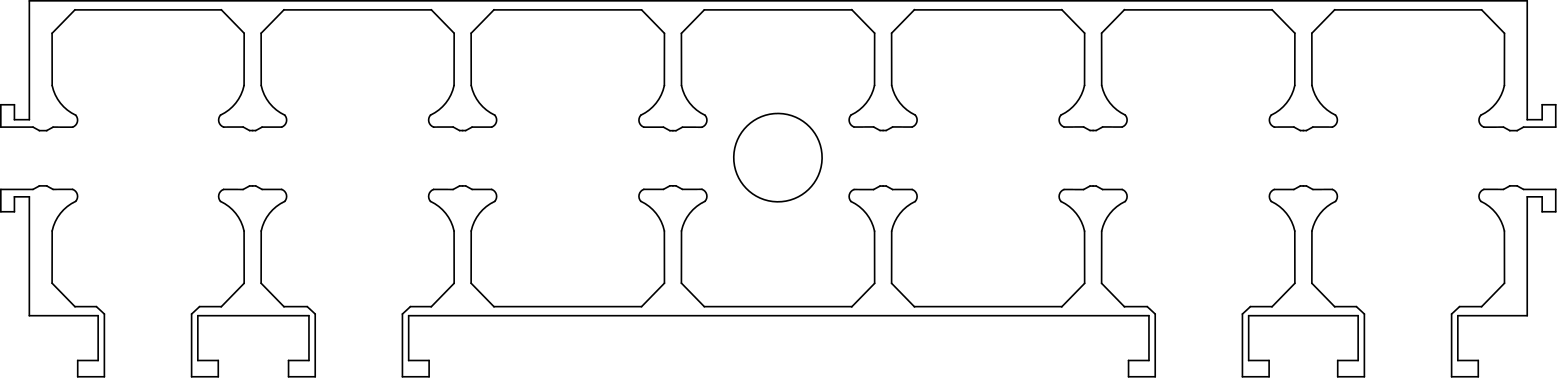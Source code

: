<?xml version="1.0"?>
<!DOCTYPE ipe SYSTEM "ipe.dtd">
<ipe version="70005" creator="Ipe 7.1.5">
<info created="D:20150716211205" modified="D:20150716221338"/>
<ipestyle name="basic">
<symbol name="arrow/arc(spx)">
<path stroke="sym-stroke" fill="sym-stroke" pen="sym-pen">
0 0 m
-1 0.333 l
-1 -0.333 l
h
</path>
</symbol>
<symbol name="arrow/farc(spx)">
<path stroke="sym-stroke" fill="white" pen="sym-pen">
0 0 m
-1 0.333 l
-1 -0.333 l
h
</path>
</symbol>
<symbol name="mark/circle(sx)" transformations="translations">
<path fill="sym-stroke">
0.6 0 0 0.6 0 0 e
0.4 0 0 0.4 0 0 e
</path>
</symbol>
<symbol name="mark/disk(sx)" transformations="translations">
<path fill="sym-stroke">
0.6 0 0 0.6 0 0 e
</path>
</symbol>
<symbol name="mark/fdisk(sfx)" transformations="translations">
<group>
<path fill="sym-fill">
0.5 0 0 0.5 0 0 e
</path>
<path fill="sym-stroke" fillrule="eofill">
0.6 0 0 0.6 0 0 e
0.4 0 0 0.4 0 0 e
</path>
</group>
</symbol>
<symbol name="mark/box(sx)" transformations="translations">
<path fill="sym-stroke" fillrule="eofill">
-0.6 -0.6 m
0.6 -0.6 l
0.6 0.6 l
-0.6 0.6 l
h
-0.4 -0.4 m
0.4 -0.4 l
0.4 0.4 l
-0.4 0.4 l
h
</path>
</symbol>
<symbol name="mark/square(sx)" transformations="translations">
<path fill="sym-stroke">
-0.6 -0.6 m
0.6 -0.6 l
0.6 0.6 l
-0.6 0.6 l
h
</path>
</symbol>
<symbol name="mark/fsquare(sfx)" transformations="translations">
<group>
<path fill="sym-fill">
-0.5 -0.5 m
0.5 -0.5 l
0.5 0.5 l
-0.5 0.5 l
h
</path>
<path fill="sym-stroke" fillrule="eofill">
-0.6 -0.6 m
0.6 -0.6 l
0.6 0.6 l
-0.6 0.6 l
h
-0.4 -0.4 m
0.4 -0.4 l
0.4 0.4 l
-0.4 0.4 l
h
</path>
</group>
</symbol>
<symbol name="mark/cross(sx)" transformations="translations">
<group>
<path fill="sym-stroke">
-0.43 -0.57 m
0.57 0.43 l
0.43 0.57 l
-0.57 -0.43 l
h
</path>
<path fill="sym-stroke">
-0.43 0.57 m
0.57 -0.43 l
0.43 -0.57 l
-0.57 0.43 l
h
</path>
</group>
</symbol>
<symbol name="arrow/fnormal(spx)">
<path stroke="sym-stroke" fill="white" pen="sym-pen">
0 0 m
-1 0.333 l
-1 -0.333 l
h
</path>
</symbol>
<symbol name="arrow/pointed(spx)">
<path stroke="sym-stroke" fill="sym-stroke" pen="sym-pen">
0 0 m
-1 0.333 l
-0.8 0 l
-1 -0.333 l
h
</path>
</symbol>
<symbol name="arrow/fpointed(spx)">
<path stroke="sym-stroke" fill="white" pen="sym-pen">
0 0 m
-1 0.333 l
-0.8 0 l
-1 -0.333 l
h
</path>
</symbol>
<symbol name="arrow/linear(spx)">
<path stroke="sym-stroke" pen="sym-pen">
-1 0.333 m
0 0 l
-1 -0.333 l
</path>
</symbol>
<symbol name="arrow/fdouble(spx)">
<path stroke="sym-stroke" fill="white" pen="sym-pen">
0 0 m
-1 0.333 l
-1 -0.333 l
h
-1 0 m
-2 0.333 l
-2 -0.333 l
h
</path>
</symbol>
<symbol name="arrow/double(spx)">
<path stroke="sym-stroke" fill="sym-stroke" pen="sym-pen">
0 0 m
-1 0.333 l
-1 -0.333 l
h
-1 0 m
-2 0.333 l
-2 -0.333 l
h
</path>
</symbol>
<pen name="heavier" value="0.8"/>
<pen name="fat" value="1.2"/>
<pen name="ultrafat" value="2"/>
<symbolsize name="large" value="5"/>
<symbolsize name="small" value="2"/>
<symbolsize name="tiny" value="1.1"/>
<arrowsize name="large" value="10"/>
<arrowsize name="small" value="5"/>
<arrowsize name="tiny" value="3"/>
<color name="red" value="1 0 0"/>
<color name="green" value="0 1 0"/>
<color name="blue" value="0 0 1"/>
<color name="yellow" value="1 1 0"/>
<color name="orange" value="1 0.647 0"/>
<color name="gold" value="1 0.843 0"/>
<color name="purple" value="0.627 0.125 0.941"/>
<color name="gray" value="0.745"/>
<color name="brown" value="0.647 0.165 0.165"/>
<color name="navy" value="0 0 0.502"/>
<color name="pink" value="1 0.753 0.796"/>
<color name="seagreen" value="0.18 0.545 0.341"/>
<color name="turquoise" value="0.251 0.878 0.816"/>
<color name="violet" value="0.933 0.51 0.933"/>
<color name="darkblue" value="0 0 0.545"/>
<color name="darkcyan" value="0 0.545 0.545"/>
<color name="darkgray" value="0.663"/>
<color name="darkgreen" value="0 0.392 0"/>
<color name="darkmagenta" value="0.545 0 0.545"/>
<color name="darkorange" value="1 0.549 0"/>
<color name="darkred" value="0.545 0 0"/>
<color name="lightblue" value="0.678 0.847 0.902"/>
<color name="lightcyan" value="0.878 1 1"/>
<color name="lightgray" value="0.827"/>
<color name="lightgreen" value="0.565 0.933 0.565"/>
<color name="lightyellow" value="1 1 0.878"/>
<dashstyle name="dashed" value="[4] 0"/>
<dashstyle name="dotted" value="[1 3] 0"/>
<dashstyle name="dash dotted" value="[4 2 1 2] 0"/>
<dashstyle name="dash dot dotted" value="[4 2 1 2 1 2] 0"/>
<textsize name="large" value="\large"/>
<textsize name="Large" value="\Large"/>
<textsize name="LARGE" value="\LARGE"/>
<textsize name="huge" value="\huge"/>
<textsize name="Huge" value="\Huge"/>
<textsize name="small" value="\small"/>
<textsize name="footnote" value="\footnotesize"/>
<textsize name="tiny" value="\tiny"/>
<textstyle name="center" begin="\begin{center}" end="\end{center}"/>
<textstyle name="itemize" begin="\begin{itemize}" end="\end{itemize}"/>
<textstyle name="item" begin="\begin{itemize}\item{}" end="\end{itemize}"/>
<gridsize name="4 pts" value="4"/>
<gridsize name="8 pts (~3 mm)" value="8"/>
<gridsize name="16 pts (~6 mm)" value="16"/>
<gridsize name="32 pts (~12 mm)" value="32"/>
<gridsize name="10 pts (~3.5 mm)" value="10"/>
<gridsize name="20 pts (~7 mm)" value="20"/>
<gridsize name="14 pts (~5 mm)" value="14"/>
<gridsize name="28 pts (~10 mm)" value="28"/>
<gridsize name="56 pts (~20 mm)" value="56"/>
<anglesize name="90 deg" value="90"/>
<anglesize name="60 deg" value="60"/>
<anglesize name="45 deg" value="45"/>
<anglesize name="30 deg" value="30"/>
<anglesize name="22.5 deg" value="22.5"/>
<tiling name="falling" angle="-60" step="4" width="1"/>
<tiling name="rising" angle="30" step="4" width="1"/>
</ipestyle>
<page>
<layer name="alpha"/>
<view layers="alpha" active="alpha"/>
<path layer="alpha" stroke="black" pen="0.6" cap="1">
49.0254 599.06 m
56.7126 599.06 l
93.861 599.06 m
101.711 599.06 l
124.218 599.06 m
132.623 599.06 l
169.761 599.06 m
177.311 599.06 l
199.818 599.06 m
252.982 599.06 l
275.558 599.06 m
328.711 599.06 l
351.16 599.06 m
404.309 599.06 l
426.763 599.06 m
435.027 599.06 l
472.161 599.06 m
479.984 599.06 l
502.473 599.06 m
510.315 599.06 l
547.461 599.06 m
555.408 599.06 l
</path>
<path stroke="black" pen="0.6" cap="1">
261.211 607.501 m
252.947 599.024 l
</path>
<path stroke="black" pen="0.6" cap="1">
261.211 607.501 m
261.183 626.304 l
</path>
<path stroke="black" pen="0.6" cap="1">
261.183 626.304 m
15.2113 0 0 15.2113 246.295 623.184 252.703 636.98 a
</path>
<path stroke="black" pen="0.6" cap="1">
252.703 636.98 m
2.67979 0 0 -2.67979 254.704 638.763 253.796 641.285 a
</path>
<path stroke="black" pen="0.6" cap="1">
253.796 641.285 m
260.845 641.275 l
</path>
<path stroke="black" pen="0.6" cap="1">
260.845 641.275 m
263.176 642.543 l
</path>
<path stroke="black" pen="0.6" cap="1">
263.176 642.543 m
264.322 642.543 l
</path>
<path matrix="-1 0 0 1 528.533 0.00665393" stroke="black" pen="0.6" cap="1">
261.211 607.501 m
252.947 599.024 l
</path>
<path matrix="-1 0 0 1 528.533 0.00665393" stroke="black" pen="0.6" cap="1">
261.211 607.501 m
261.183 626.304 l
</path>
<path matrix="-1 0 0 1 528.533 0.00665393" stroke="black" pen="0.6" cap="1">
261.183 626.304 m
15.2113 0 0 15.2113 246.295 623.184 252.703 636.98 a
</path>
<path matrix="-1 0 0 1 528.533 0.00665393" stroke="black" pen="0.6" cap="1">
252.703 636.98 m
2.67979 0 0 -2.67979 254.704 638.763 253.796 641.285 a
</path>
<path matrix="-1 0 0 1 528.533 0.00665393" stroke="black" pen="0.6" cap="1">
253.796 641.285 m
260.845 641.275 l
</path>
<path matrix="-1 0 0 1 528.533 0.00665393" stroke="black" pen="0.6" cap="1">
260.845 641.275 m
263.176 642.543 l
</path>
<path matrix="-1 0 0 1 528.533 0.00665393" stroke="black" pen="0.6" cap="1">
263.176 642.543 m
264.322 642.543 l
</path>
<path matrix="1 0 0 1 -75.7053 -0.0353415" stroke="black" pen="0.6" cap="1">
261.211 607.501 m
252.947 599.024 l
</path>
<path matrix="1 0 0 1 -75.7053 -0.0353415" stroke="black" pen="0.6" cap="1">
261.211 607.501 m
261.183 626.304 l
</path>
<path matrix="1 0 0 1 -75.7053 -0.0353415" stroke="black" pen="0.6" cap="1">
261.183 626.304 m
15.2113 0 0 15.2113 246.295 623.184 252.703 636.98 a
</path>
<path matrix="1 0 0 1 -75.7053 -0.0353415" stroke="black" pen="0.6" cap="1">
252.703 636.98 m
2.67979 0 0 -2.67979 254.704 638.763 253.796 641.285 a
</path>
<path matrix="1 0 0 1 -75.7053 -0.0353415" stroke="black" pen="0.6" cap="1">
253.796 641.285 m
260.845 641.275 l
</path>
<path matrix="1 0 0 1 -75.7053 -0.0353415" stroke="black" pen="0.6" cap="1">
260.845 641.275 m
263.176 642.543 l
</path>
<path matrix="1 0 0 1 -75.7053 -0.0353415" stroke="black" pen="0.6" cap="1">
263.176 642.543 m
264.322 642.543 l
</path>
<path matrix="-1 0 0 1 452.828 -0.0286876" stroke="black" pen="0.6" cap="1">
261.211 607.501 m
252.947 599.024 l
</path>
<path matrix="-1 0 0 1 452.828 -0.0286876" stroke="black" pen="0.6" cap="1">
261.211 607.501 m
261.183 626.304 l
</path>
<path matrix="-1 0 0 1 452.828 -0.0286876" stroke="black" pen="0.6" cap="1">
261.183 626.304 m
15.2113 0 0 15.2113 246.295 623.184 252.703 636.98 a
</path>
<path matrix="-1 0 0 1 452.828 -0.0286876" stroke="black" pen="0.6" cap="1">
252.703 636.98 m
2.67979 0 0 -2.67979 254.704 638.763 253.796 641.285 a
</path>
<path matrix="-1 0 0 1 452.828 -0.0286876" stroke="black" pen="0.6" cap="1">
253.796 641.285 m
260.845 641.275 l
</path>
<path matrix="-1 0 0 1 452.828 -0.0286876" stroke="black" pen="0.6" cap="1">
260.845 641.275 m
263.176 642.543 l
</path>
<path matrix="-1 0 0 1 452.828 -0.0286876" stroke="black" pen="0.6" cap="1">
263.176 642.543 m
264.322 642.543 l
</path>
<path matrix="1 0 0 1 -151.305 -0.0351654" stroke="black" pen="0.6" cap="1">
261.211 607.501 m
252.947 599.024 l
</path>
<path matrix="1 0 0 1 -151.305 -0.0351654" stroke="black" pen="0.6" cap="1">
261.211 607.501 m
261.183 626.304 l
</path>
<path matrix="1 0 0 1 -151.305 -0.0351654" stroke="black" pen="0.6" cap="1">
261.183 626.304 m
15.2113 0 0 15.2113 246.295 623.184 252.703 636.98 a
</path>
<path matrix="1 0 0 1 -151.305 -0.0351654" stroke="black" pen="0.6" cap="1">
252.703 636.98 m
2.67979 0 0 -2.67979 254.704 638.763 253.796 641.285 a
</path>
<path matrix="1 0 0 1 -151.305 -0.0351654" stroke="black" pen="0.6" cap="1">
253.796 641.285 m
260.845 641.275 l
</path>
<path matrix="1 0 0 1 -151.305 -0.0351654" stroke="black" pen="0.6" cap="1">
260.845 641.275 m
263.176 642.543 l
</path>
<path matrix="1 0 0 1 -151.305 -0.0351654" stroke="black" pen="0.6" cap="1">
263.176 642.543 m
264.322 642.543 l
</path>
<path matrix="-1 0 0 1 377.228 -0.0285115" stroke="black" pen="0.6" cap="1">
261.211 607.501 m
252.947 599.024 l
</path>
<path matrix="-1 0 0 1 377.228 -0.0285115" stroke="black" pen="0.6" cap="1">
261.211 607.501 m
261.183 626.304 l
</path>
<path matrix="-1 0 0 1 377.228 -0.0285115" stroke="black" pen="0.6" cap="1">
261.183 626.304 m
15.2113 0 0 15.2113 246.295 623.184 252.703 636.98 a
</path>
<path matrix="-1 0 0 1 377.228 -0.0285115" stroke="black" pen="0.6" cap="1">
252.703 636.98 m
2.67979 0 0 -2.67979 254.704 638.763 253.796 641.285 a
</path>
<path matrix="-1 0 0 1 377.228 -0.0285115" stroke="black" pen="0.6" cap="1">
253.796 641.285 m
260.845 641.275 l
</path>
<path matrix="-1 0 0 1 377.228 -0.0285115" stroke="black" pen="0.6" cap="1">
260.845 641.275 m
263.176 642.543 l
</path>
<path matrix="-1 0 0 1 377.228 -0.0285115" stroke="black" pen="0.6" cap="1">
263.176 642.543 m
264.322 642.543 l
</path>
<path matrix="1 0 0 1 75.6658 -0.0648632" stroke="black" pen="0.6" cap="1">
261.211 607.501 m
252.947 599.024 l
</path>
<path matrix="1 0 0 1 75.6658 -0.0648632" stroke="black" pen="0.6" cap="1">
261.211 607.501 m
261.183 626.304 l
</path>
<path matrix="1 0 0 1 75.6658 -0.0648632" stroke="black" pen="0.6" cap="1">
261.183 626.304 m
15.2113 0 0 15.2113 246.295 623.184 252.703 636.98 a
</path>
<path matrix="1 0 0 1 75.6658 -0.0648632" stroke="black" pen="0.6" cap="1">
252.703 636.98 m
2.67979 0 0 -2.67979 254.704 638.763 253.796 641.285 a
</path>
<path matrix="1 0 0 1 75.6658 -0.0648632" stroke="black" pen="0.6" cap="1">
253.796 641.285 m
260.845 641.275 l
</path>
<path matrix="1 0 0 1 75.6658 -0.0648632" stroke="black" pen="0.6" cap="1">
260.845 641.275 m
263.176 642.543 l
</path>
<path matrix="1 0 0 1 75.6658 -0.0648632" stroke="black" pen="0.6" cap="1">
263.176 642.543 m
264.322 642.543 l
</path>
<path matrix="-1 0 0 1 604.199 -0.0582092" stroke="black" pen="0.6" cap="1">
261.211 607.501 m
252.947 599.024 l
</path>
<path matrix="-1 0 0 1 604.199 -0.0582092" stroke="black" pen="0.6" cap="1">
261.211 607.501 m
261.183 626.304 l
</path>
<path matrix="-1 0 0 1 604.199 -0.0582092" stroke="black" pen="0.6" cap="1">
261.183 626.304 m
15.2113 0 0 15.2113 246.295 623.184 252.703 636.98 a
</path>
<path matrix="-1 0 0 1 604.199 -0.0582092" stroke="black" pen="0.6" cap="1">
252.703 636.98 m
2.67979 0 0 -2.67979 254.704 638.763 253.796 641.285 a
</path>
<path matrix="-1 0 0 1 604.199 -0.0582092" stroke="black" pen="0.6" cap="1">
253.796 641.285 m
260.845 641.275 l
</path>
<path matrix="-1 0 0 1 604.199 -0.0582092" stroke="black" pen="0.6" cap="1">
260.845 641.275 m
263.176 642.543 l
</path>
<path matrix="-1 0 0 1 604.199 -0.0582092" stroke="black" pen="0.6" cap="1">
263.176 642.543 m
264.322 642.543 l
</path>
<path matrix="1 0 0 1 151.266 -0.0623741" stroke="black" pen="0.6" cap="1">
261.211 607.501 m
252.947 599.024 l
</path>
<path matrix="1 0 0 1 151.266 -0.0623741" stroke="black" pen="0.6" cap="1">
261.211 607.501 m
261.183 626.304 l
</path>
<path matrix="1 0 0 1 151.266 -0.0623741" stroke="black" pen="0.6" cap="1">
261.183 626.304 m
15.2113 0 0 15.2113 246.295 623.184 252.703 636.98 a
</path>
<path matrix="1 0 0 1 151.266 -0.0623741" stroke="black" pen="0.6" cap="1">
252.703 636.98 m
2.67979 0 0 -2.67979 254.704 638.763 253.796 641.285 a
</path>
<path matrix="1 0 0 1 151.266 -0.0623741" stroke="black" pen="0.6" cap="1">
253.796 641.285 m
260.845 641.275 l
</path>
<path matrix="1 0 0 1 151.266 -0.0623741" stroke="black" pen="0.6" cap="1">
260.845 641.275 m
263.176 642.543 l
</path>
<path matrix="1 0 0 1 151.266 -0.0623741" stroke="black" pen="0.6" cap="1">
263.176 642.543 m
264.322 642.543 l
</path>
<path matrix="-1 0 0 1 679.799 -0.0557201" stroke="black" pen="0.6" cap="1">
261.211 607.501 m
252.947 599.024 l
</path>
<path matrix="-1 0 0 1 679.799 -0.0557201" stroke="black" pen="0.6" cap="1">
261.211 607.501 m
261.183 626.304 l
</path>
<path matrix="-1 0 0 1 679.799 -0.0557201" stroke="black" pen="0.6" cap="1">
261.183 626.304 m
15.2113 0 0 15.2113 246.295 623.184 252.703 636.98 a
</path>
<path matrix="-1 0 0 1 679.799 -0.0557201" stroke="black" pen="0.6" cap="1">
252.703 636.98 m
2.67979 0 0 -2.67979 254.704 638.763 253.796 641.285 a
</path>
<path matrix="-1 0 0 1 679.799 -0.0557201" stroke="black" pen="0.6" cap="1">
253.796 641.285 m
260.845 641.275 l
</path>
<path matrix="-1 0 0 1 679.799 -0.0557201" stroke="black" pen="0.6" cap="1">
260.845 641.275 m
263.176 642.543 l
</path>
<path matrix="-1 0 0 1 679.799 -0.0557201" stroke="black" pen="0.6" cap="1">
263.176 642.543 m
264.322 642.543 l
</path>
<path matrix="1 0 0 1 226.959 -0.0441042" stroke="black" pen="0.6" cap="1">
261.211 607.501 m
252.947 599.024 l
</path>
<path matrix="1 0 0 1 226.959 -0.0441042" stroke="black" pen="0.6" cap="1">
261.211 607.501 m
261.183 626.304 l
</path>
<path matrix="1 0 0 1 226.959 -0.0441042" stroke="black" pen="0.6" cap="1">
261.183 626.304 m
15.2113 0 0 15.2113 246.295 623.184 252.703 636.98 a
</path>
<path matrix="1 0 0 1 226.959 -0.0441042" stroke="black" pen="0.6" cap="1">
252.703 636.98 m
2.67979 0 0 -2.67979 254.704 638.763 253.796 641.285 a
</path>
<path matrix="1 0 0 1 226.959 -0.0441042" stroke="black" pen="0.6" cap="1">
253.796 641.285 m
260.845 641.275 l
</path>
<path matrix="1 0 0 1 226.959 -0.0441042" stroke="black" pen="0.6" cap="1">
260.845 641.275 m
263.176 642.543 l
</path>
<path matrix="1 0 0 1 226.959 -0.0441042" stroke="black" pen="0.6" cap="1">
263.176 642.543 m
264.322 642.543 l
</path>
<path matrix="-1 0 0 1 755.492 -0.0374502" stroke="black" pen="0.6" cap="1">
261.211 607.501 m
252.947 599.024 l
</path>
<path matrix="-1 0 0 1 755.492 -0.0374502" stroke="black" pen="0.6" cap="1">
261.211 607.501 m
261.183 626.304 l
</path>
<path matrix="-1 0 0 1 755.492 -0.0374502" stroke="black" pen="0.6" cap="1">
261.183 626.304 m
15.2113 0 0 15.2113 246.295 623.184 252.703 636.98 a
</path>
<path matrix="-1 0 0 1 755.492 -0.0374502" stroke="black" pen="0.6" cap="1">
252.703 636.98 m
2.67979 0 0 -2.67979 254.704 638.763 253.796 641.285 a
</path>
<path matrix="-1 0 0 1 755.492 -0.0374502" stroke="black" pen="0.6" cap="1">
253.796 641.285 m
260.845 641.275 l
</path>
<path matrix="-1 0 0 1 755.492 -0.0374502" stroke="black" pen="0.6" cap="1">
260.845 641.275 m
263.176 642.543 l
</path>
<path matrix="-1 0 0 1 755.492 -0.0374502" stroke="black" pen="0.6" cap="1">
263.176 642.543 m
264.322 642.543 l
</path>
<path stroke="black" pen="0.6" cap="1">
40.7614 607.489 m
49.0254 599.012 l
</path>
<path matrix="-1 0 0 1 301.972 -0.0116928" stroke="black" pen="0.6" cap="1">
261.211 607.501 m
261.183 626.304 l
</path>
<path matrix="-1 0 0 1 301.972 -0.0116928" stroke="black" pen="0.6" cap="1">
261.183 626.304 m
15.2113 0 0 15.2113 246.295 623.184 252.703 636.98 a
</path>
<path matrix="-1 0 0 1 301.972 -0.0116928" stroke="black" pen="0.6" cap="1">
252.703 636.98 m
2.67979 0 0 -2.67979 254.704 638.763 253.796 641.285 a
</path>
<path matrix="-1 0 0 1 301.972 -0.0116928" stroke="black" pen="0.6" cap="1">
253.796 641.285 m
260.845 641.275 l
</path>
<path matrix="-1 0 0 1 301.972 -0.0116928" stroke="black" pen="0.6" cap="1">
260.845 641.275 m
263.176 642.543 l
</path>
<path matrix="1 0 0 1 0.1 0" stroke="black" pen="0.6" cap="1">
38.7964 642.531 m
36.05 642.531 l
</path>
<path matrix="1 0 0 1 -226.949 -0.0115943" stroke="black" pen="0.6" cap="1">
260.845 641.275 m
263.176 642.543 l
</path>
<path stroke="black" pen="0.6" cap="1">
33.896 641.26 m
22.309 641.26 l
</path>
<path stroke="black" pen="0.6" cap="1">
22.309 641.26 m
22.309 633.206 l
</path>
<path stroke="black" pen="0.6" cap="1">
22.309 633.206 m
27.2027 633.206 l
</path>
<path stroke="black" pen="0.6" cap="1">
32.5748 638.595 m
32.5748 595.8 l
</path>
<path stroke="black" pen="0.6" cap="1">
32.5748 638.595 m
27.2027 638.595 l
</path>
<path stroke="black" pen="0.6" cap="1">
27.2027 638.595 m
27.2027 633.206 l
</path>
<path matrix="1 0 0 1 302.414 -0.0118619" stroke="black" pen="0.6" cap="1">
261.211 607.501 m
252.947 599.024 l
</path>
<path matrix="1 0 0 1 302.414 -0.0118619" stroke="black" pen="0.6" cap="1">
261.211 607.501 m
261.183 626.304 l
</path>
<path matrix="1 0 0 1 302.414 -0.0118619" stroke="black" pen="0.6" cap="1">
261.183 626.304 m
15.2113 0 0 15.2113 246.295 623.184 252.703 636.98 a
</path>
<path matrix="1 0 0 1 302.414 -0.0118619" stroke="black" pen="0.6" cap="1">
252.703 636.98 m
2.67979 0 0 -2.67979 254.704 638.763 253.796 641.285 a
</path>
<path matrix="1 0 0 1 302.414 -0.0118619" stroke="black" pen="0.6" cap="1">
253.796 641.285 m
260.845 641.275 l
</path>
<path matrix="1 0 0 1 302.414 -0.0118619" stroke="black" pen="0.6" cap="1">
260.845 641.275 m
263.176 642.543 l
</path>
<path matrix="-1 0 0 1 604.286 -0.00016908" stroke="black" pen="0.6" cap="1">
38.7964 642.531 m
36.05 642.531 l
</path>
<path matrix="-1 0 0 1 831.335 -0.0117634" stroke="black" pen="0.6" cap="1">
260.845 641.275 m
263.176 642.543 l
</path>
<path matrix="-1 0 0 1 604.386 -0.00016908" stroke="black" pen="0.6" cap="1">
33.896 641.26 m
22.309 641.26 l
</path>
<path matrix="-1 0 0 1 604.386 -0.00016908" stroke="black" pen="0.6" cap="1">
22.309 641.26 m
22.309 633.206 l
</path>
<path matrix="-1 0 0 1 604.386 -0.00016908" stroke="black" pen="0.6" cap="1">
22.309 633.206 m
27.2027 633.206 l
</path>
<path stroke="black" pen="0.6" cap="1">
571.811 638.595 m
571.811 595.8 l
</path>
<path matrix="-1 0 0 1 604.386 -0.00016908" stroke="black" pen="0.6" cap="1">
32.5748 638.595 m
27.2027 638.595 l
</path>
<path matrix="-1 0 0 1 604.386 -0.00016908" stroke="black" pen="0.6" cap="1">
27.2027 638.595 m
27.2027 633.206 l
</path>
<path matrix="1 0 0 1 -0.4 1.3" stroke="black" pen="0.6" cap="1">
0.265908 15.9013 -15.9013 0.265908 302.466 651.396 e
</path>
<path stroke="black" pen="0.6" cap="1">
32.5748 595.8 m
57.3408 595.8 l
93.2332 595.8 m
133.241 595.8 l
169.133 595.8 m
435.641 595.8 l
471.533 595.8 m
510.941 595.8 l
546.833 595.8 m
571.811 595.8 l
</path>
<path stroke="black" pen="0.6" cap="1">
59.586 596.399 m
59.586 573.808 l
</path>
<path stroke="black" pen="0.6" cap="1">
57.3408 579.667 m
49.9884 579.667 l
</path>
<path stroke="black" pen="0.6" cap="1">
49.9884 579.667 m
49.9884 573.808 l
</path>
<path stroke="black" pen="0.6" cap="1">
59.586 596.399 m
56.7126 599.06 l
</path>
<path stroke="black" pen="0.6" cap="1">
57.3408 595.8 m
57.3408 579.667 l
</path>
<path stroke="black" pen="0.6" cap="1">
49.9884 573.808 m
59.586 573.808 l
</path>
<path matrix="-1 0 0 1 150.574 0.00037986" stroke="black" pen="0.6" cap="1">
59.586 596.399 m
59.586 573.808 l
</path>
<path matrix="-1 0 0 1 150.574 0.00037986" stroke="black" pen="0.6" cap="1">
57.3408 579.667 m
49.9884 579.667 l
</path>
<path matrix="-1 0 0 1 150.574 0.00037986" stroke="black" pen="0.6" cap="1">
49.9884 579.667 m
49.9884 573.808 l
</path>
<path matrix="-1 0 0 1 150.574 0.00037986" stroke="black" pen="0.6" cap="1">
59.586 596.399 m
56.7126 599.06 l
</path>
<path matrix="-1 0 0 1 150.574 0.00037986" stroke="black" pen="0.6" cap="1">
57.3408 595.8 m
57.3408 579.667 l
</path>
<path matrix="-1 0 0 1 150.574 0.00037986" stroke="black" pen="0.6" cap="1">
49.9884 573.808 m
59.586 573.808 l
</path>
<path matrix="1 0 0 1 75.8999 -0.00004234" stroke="black" pen="0.6" cap="1">
59.586 596.399 m
59.586 573.808 l
</path>
<path matrix="1 0 0 1 75.8999 -0.00004234" stroke="black" pen="0.6" cap="1">
57.3408 579.667 m
49.9884 579.667 l
</path>
<path matrix="1 0 0 1 75.8999 -0.00004234" stroke="black" pen="0.6" cap="1">
49.9884 579.667 m
49.9884 573.808 l
</path>
<path stroke="black" pen="0.6" cap="1">
135.486 596.399 m
132.613 599.06 l
</path>
<path stroke="black" pen="0.6" cap="1">
133.241 595.8 m
133.241 579.667 l
</path>
<path matrix="1 0 0 1 75.8999 -0.00004234" stroke="black" pen="0.6" cap="1">
49.9884 573.808 m
59.586 573.808 l
</path>
<path matrix="-1 0 0 1 226.474 0.00033752" stroke="black" pen="0.6" cap="1">
59.586 596.399 m
59.586 573.808 l
</path>
<path matrix="-1 0 0 1 226.474 0.00033752" stroke="black" pen="0.6" cap="1">
57.3408 579.667 m
49.9884 579.667 l
</path>
<path matrix="-1 0 0 1 226.474 0.00033752" stroke="black" pen="0.6" cap="1">
49.9884 579.667 m
49.9884 573.808 l
</path>
<path matrix="-1 0 0 1 226.474 0.00033752" stroke="black" pen="0.6" cap="1">
59.586 596.399 m
56.7126 599.06 l
</path>
<path matrix="-1 0 0 1 226.474 0.00033752" stroke="black" pen="0.6" cap="1">
57.3408 595.8 m
57.3408 579.667 l
</path>
<path matrix="-1 0 0 1 226.474 0.00033752" stroke="black" pen="0.6" cap="1">
49.9884 573.808 m
59.586 573.808 l
</path>
<path matrix="1 0 0 1 378.3 -0.00019247" stroke="black" pen="0.6" cap="1">
59.586 596.399 m
59.586 573.808 l
</path>
<path matrix="1 0 0 1 378.3 -0.00019247" stroke="black" pen="0.6" cap="1">
57.3408 579.667 m
49.9884 579.667 l
</path>
<path matrix="1 0 0 1 378.3 -0.00019247" stroke="black" pen="0.6" cap="1">
49.9884 579.667 m
49.9884 573.808 l
</path>
<path matrix="1 0 0 1 378.3 -0.00019247" stroke="black" pen="0.6" cap="1">
59.586 596.399 m
56.7126 599.06 l
</path>
<path stroke="black" pen="0.6" cap="1">
435.641 595.8 m
435.641 579.667 l
</path>
<path matrix="1 0 0 1 378.3 -0.00019247" stroke="black" pen="0.6" cap="1">
49.9884 573.808 m
59.586 573.808 l
</path>
<path matrix="-1 0 0 1 528.874 0.00018739" stroke="black" pen="0.6" cap="1">
59.586 596.399 m
59.586 573.808 l
</path>
<path matrix="-1 0 0 1 528.874 0.00018739" stroke="black" pen="0.6" cap="1">
57.3408 579.667 m
49.9884 579.667 l
</path>
<path matrix="-1 0 0 1 528.874 0.00018739" stroke="black" pen="0.6" cap="1">
49.9884 579.667 m
49.9884 573.808 l
</path>
<path matrix="-1 0 0 1 528.874 0.00018739" stroke="black" pen="0.6" cap="1">
59.586 596.399 m
56.7126 599.06 l
</path>
<path matrix="-1 0 0 1 528.874 0.00018739" stroke="black" pen="0.6" cap="1">
57.3408 595.8 m
57.3408 579.667 l
</path>
<path matrix="-1 0 0 1 528.874 0.00018739" stroke="black" pen="0.6" cap="1">
49.9884 573.808 m
59.586 573.808 l
</path>
<path matrix="1 0 0 1 453.6 -0.00019155" stroke="black" pen="0.6" cap="1">
59.586 596.399 m
59.586 573.808 l
</path>
<path matrix="1 0 0 1 453.6 -0.00019155" stroke="black" pen="0.6" cap="1">
57.3408 579.667 m
49.9884 579.667 l
</path>
<path matrix="1 0 0 1 453.6 -0.00019155" stroke="black" pen="0.6" cap="1">
49.9884 579.667 m
49.9884 573.808 l
</path>
<path matrix="1 0 0 1 453.6 -0.00019155" stroke="black" pen="0.6" cap="1">
59.586 596.399 m
56.7126 599.06 l
</path>
<path stroke="black" pen="0.6" cap="1">
510.941 595.8 m
510.941 579.667 l
</path>
<path matrix="1 0 0 1 453.6 -0.00019155" stroke="black" pen="0.6" cap="1">
49.9884 573.808 m
59.586 573.808 l
</path>
<path matrix="-1 0 0 1 604.174 0.00018831" stroke="black" pen="0.6" cap="1">
59.586 596.399 m
59.586 573.808 l
</path>
<path matrix="-1 0 0 1 604.174 0.00018831" stroke="black" pen="0.6" cap="1">
57.3408 579.667 m
49.9884 579.667 l
</path>
<path matrix="-1 0 0 1 604.174 0.00018831" stroke="black" pen="0.6" cap="1">
49.9884 579.667 m
49.9884 573.808 l
</path>
<path matrix="-1 0 0 1 604.174 0.00018831" stroke="black" pen="0.6" cap="1">
59.586 596.399 m
56.7126 599.06 l
</path>
<path matrix="-1 0 0 1 604.174 0.00018831" stroke="black" pen="0.6" cap="1">
57.3408 595.8 m
57.3408 579.667 l
</path>
<path matrix="-1 0 0 1 604.174 0.00018831" stroke="black" pen="0.6" cap="1">
49.9884 573.808 m
59.586 573.808 l
</path>
<path matrix="1 0 0 -1 0 1304.95" stroke="black" pen="0.6" cap="1">
49.0254 599.06 m
101.711 599.06 l
124.218 599.06 m
177.311 599.06 l
199.818 599.06 m
252.982 599.06 l
275.558 599.06 m
328.711 599.06 l
351.16 599.06 m
404.309 599.06 l
426.763 599.06 m
479.984 599.06 l
502.473 599.06 m
555.408 599.06 l
</path>
<path matrix="1 0 0 -1 0 1304.95" stroke="black" pen="0.6" cap="1">
261.211 607.501 m
252.947 599.024 l
</path>
<path matrix="1 0 0 -1 0 1304.95" stroke="black" pen="0.6" cap="1">
261.211 607.501 m
261.183 626.304 l
</path>
<path matrix="1 0 0 -1 0 1304.95" stroke="black" pen="0.6" cap="1">
261.183 626.304 m
15.2113 0 0 15.2113 246.295 623.184 252.703 636.98 a
</path>
<path matrix="1 0 0 -1 0 1304.95" stroke="black" pen="0.6" cap="1">
252.703 636.98 m
2.67979 0 0 -2.67979 254.704 638.763 253.796 641.285 a
</path>
<path matrix="1 0 0 -1 0 1304.95" stroke="black" pen="0.6" cap="1">
253.796 641.285 m
260.845 641.275 l
</path>
<path matrix="1 0 0 -1 0 1304.95" stroke="black" pen="0.6" cap="1">
260.845 641.275 m
263.176 642.543 l
</path>
<path matrix="1 0 0 -1 0 1304.95" stroke="black" pen="0.6" cap="1">
263.176 642.543 m
264.322 642.543 l
</path>
<path matrix="-1 0 0 -1 528.533 1304.94" stroke="black" pen="0.6" cap="1">
261.211 607.501 m
252.947 599.024 l
</path>
<path matrix="-1 0 0 -1 528.533 1304.94" stroke="black" pen="0.6" cap="1">
261.211 607.501 m
261.183 626.304 l
</path>
<path matrix="-1 0 0 -1 528.533 1304.94" stroke="black" pen="0.6" cap="1">
261.183 626.304 m
15.2113 0 0 15.2113 246.295 623.184 252.703 636.98 a
</path>
<path matrix="-1 0 0 -1 528.533 1304.94" stroke="black" pen="0.6" cap="1">
252.703 636.98 m
2.67979 0 0 -2.67979 254.704 638.763 253.796 641.285 a
</path>
<path matrix="-1 0 0 -1 528.533 1304.94" stroke="black" pen="0.6" cap="1">
253.796 641.285 m
260.845 641.275 l
</path>
<path matrix="-1 0 0 -1 528.533 1304.94" stroke="black" pen="0.6" cap="1">
260.845 641.275 m
263.176 642.543 l
</path>
<path matrix="-1 0 0 -1 528.533 1304.94" stroke="black" pen="0.6" cap="1">
263.176 642.543 m
264.322 642.543 l
</path>
<path matrix="1 0 0 -1 -75.7053 1304.99" stroke="black" pen="0.6" cap="1">
261.211 607.501 m
252.947 599.024 l
</path>
<path matrix="1 0 0 -1 -75.7053 1304.99" stroke="black" pen="0.6" cap="1">
261.211 607.501 m
261.183 626.304 l
</path>
<path matrix="1 0 0 -1 -75.7053 1304.99" stroke="black" pen="0.6" cap="1">
261.183 626.304 m
15.2113 0 0 15.2113 246.295 623.184 252.703 636.98 a
</path>
<path matrix="1 0 0 -1 -75.7053 1304.99" stroke="black" pen="0.6" cap="1">
252.703 636.98 m
2.67979 0 0 -2.67979 254.704 638.763 253.796 641.285 a
</path>
<path matrix="1 0 0 -1 -75.7053 1304.99" stroke="black" pen="0.6" cap="1">
253.796 641.285 m
260.845 641.275 l
</path>
<path matrix="1 0 0 -1 -75.7053 1304.99" stroke="black" pen="0.6" cap="1">
260.845 641.275 m
263.176 642.543 l
</path>
<path matrix="1 0 0 -1 -75.7053 1304.99" stroke="black" pen="0.6" cap="1">
263.176 642.543 m
264.322 642.543 l
</path>
<path matrix="-1 0 0 -1 452.828 1304.98" stroke="black" pen="0.6" cap="1">
261.211 607.501 m
252.947 599.024 l
</path>
<path matrix="-1 0 0 -1 452.828 1304.98" stroke="black" pen="0.6" cap="1">
261.211 607.501 m
261.183 626.304 l
</path>
<path matrix="-1 0 0 -1 452.828 1304.98" stroke="black" pen="0.6" cap="1">
261.183 626.304 m
15.2113 0 0 15.2113 246.295 623.184 252.703 636.98 a
</path>
<path matrix="-1 0 0 -1 452.828 1304.98" stroke="black" pen="0.6" cap="1">
252.703 636.98 m
2.67979 0 0 -2.67979 254.704 638.763 253.796 641.285 a
</path>
<path matrix="-1 0 0 -1 452.828 1304.98" stroke="black" pen="0.6" cap="1">
253.796 641.285 m
260.845 641.275 l
</path>
<path matrix="-1 0 0 -1 452.828 1304.98" stroke="black" pen="0.6" cap="1">
260.845 641.275 m
263.176 642.543 l
</path>
<path matrix="-1 0 0 -1 452.828 1304.98" stroke="black" pen="0.6" cap="1">
263.176 642.543 m
264.322 642.543 l
</path>
<path matrix="1 0 0 -1 -151.305 1304.99" stroke="black" pen="0.6" cap="1">
261.211 607.501 m
252.947 599.024 l
</path>
<path matrix="1 0 0 -1 -151.305 1304.99" stroke="black" pen="0.6" cap="1">
261.211 607.501 m
261.183 626.304 l
</path>
<path matrix="1 0 0 -1 -151.305 1304.99" stroke="black" pen="0.6" cap="1">
261.183 626.304 m
15.2113 0 0 15.2113 246.295 623.184 252.703 636.98 a
</path>
<path matrix="1 0 0 -1 -151.305 1304.99" stroke="black" pen="0.6" cap="1">
252.703 636.98 m
2.67979 0 0 -2.67979 254.704 638.763 253.796 641.285 a
</path>
<path matrix="1 0 0 -1 -151.305 1304.99" stroke="black" pen="0.6" cap="1">
253.796 641.285 m
260.845 641.275 l
</path>
<path matrix="1 0 0 -1 -151.305 1304.99" stroke="black" pen="0.6" cap="1">
260.845 641.275 m
263.176 642.543 l
</path>
<path matrix="1 0 0 -1 -151.305 1304.99" stroke="black" pen="0.6" cap="1">
263.176 642.543 m
264.322 642.543 l
</path>
<path matrix="-1 0 0 -1 377.228 1304.98" stroke="black" pen="0.6" cap="1">
261.211 607.501 m
252.947 599.024 l
</path>
<path matrix="-1 0 0 -1 377.228 1304.98" stroke="black" pen="0.6" cap="1">
261.211 607.501 m
261.183 626.304 l
</path>
<path matrix="-1 0 0 -1 377.228 1304.98" stroke="black" pen="0.6" cap="1">
261.183 626.304 m
15.2113 0 0 15.2113 246.295 623.184 252.703 636.98 a
</path>
<path matrix="-1 0 0 -1 377.228 1304.98" stroke="black" pen="0.6" cap="1">
252.703 636.98 m
2.67979 0 0 -2.67979 254.704 638.763 253.796 641.285 a
</path>
<path matrix="-1 0 0 -1 377.228 1304.98" stroke="black" pen="0.6" cap="1">
253.796 641.285 m
260.845 641.275 l
</path>
<path matrix="-1 0 0 -1 377.228 1304.98" stroke="black" pen="0.6" cap="1">
260.845 641.275 m
263.176 642.543 l
</path>
<path matrix="-1 0 0 -1 377.228 1304.98" stroke="black" pen="0.6" cap="1">
263.176 642.543 m
264.322 642.543 l
</path>
<path matrix="1 0 0 -1 75.6658 1305.01" stroke="black" pen="0.6" cap="1">
261.211 607.501 m
252.947 599.024 l
</path>
<path matrix="1 0 0 -1 75.6658 1305.01" stroke="black" pen="0.6" cap="1">
261.211 607.501 m
261.183 626.304 l
</path>
<path matrix="1 0 0 -1 75.6658 1305.01" stroke="black" pen="0.6" cap="1">
261.183 626.304 m
15.2113 0 0 15.2113 246.295 623.184 252.703 636.98 a
</path>
<path matrix="1 0 0 -1 75.6658 1305.01" stroke="black" pen="0.6" cap="1">
252.703 636.98 m
2.67979 0 0 -2.67979 254.704 638.763 253.796 641.285 a
</path>
<path matrix="1 0 0 -1 75.6658 1305.01" stroke="black" pen="0.6" cap="1">
253.796 641.285 m
260.845 641.275 l
</path>
<path matrix="1 0 0 -1 75.6658 1305.01" stroke="black" pen="0.6" cap="1">
260.845 641.275 m
263.176 642.543 l
</path>
<path matrix="1 0 0 -1 75.6658 1305.01" stroke="black" pen="0.6" cap="1">
263.176 642.543 m
264.322 642.543 l
</path>
<path matrix="-1 0 0 -1 604.199 1305.01" stroke="black" pen="0.6" cap="1">
261.211 607.501 m
252.947 599.024 l
</path>
<path matrix="-1 0 0 -1 604.199 1305.01" stroke="black" pen="0.6" cap="1">
261.211 607.501 m
261.183 626.304 l
</path>
<path matrix="-1 0 0 -1 604.199 1305.01" stroke="black" pen="0.6" cap="1">
261.183 626.304 m
15.2113 0 0 15.2113 246.295 623.184 252.703 636.98 a
</path>
<path matrix="-1 0 0 -1 604.199 1305.01" stroke="black" pen="0.6" cap="1">
252.703 636.98 m
2.67979 0 0 -2.67979 254.704 638.763 253.796 641.285 a
</path>
<path matrix="-1 0 0 -1 604.199 1305.01" stroke="black" pen="0.6" cap="1">
253.796 641.285 m
260.845 641.275 l
</path>
<path matrix="-1 0 0 -1 604.199 1305.01" stroke="black" pen="0.6" cap="1">
260.845 641.275 m
263.176 642.543 l
</path>
<path matrix="-1 0 0 -1 604.199 1305.01" stroke="black" pen="0.6" cap="1">
263.176 642.543 m
264.322 642.543 l
</path>
<path matrix="1 0 0 -1 151.266 1305.01" stroke="black" pen="0.6" cap="1">
261.211 607.501 m
252.947 599.024 l
</path>
<path matrix="1 0 0 -1 151.266 1305.01" stroke="black" pen="0.6" cap="1">
261.211 607.501 m
261.183 626.304 l
</path>
<path matrix="1 0 0 -1 151.266 1305.01" stroke="black" pen="0.6" cap="1">
261.183 626.304 m
15.2113 0 0 15.2113 246.295 623.184 252.703 636.98 a
</path>
<path matrix="1 0 0 -1 151.266 1305.01" stroke="black" pen="0.6" cap="1">
252.703 636.98 m
2.67979 0 0 -2.67979 254.704 638.763 253.796 641.285 a
</path>
<path matrix="1 0 0 -1 151.266 1305.01" stroke="black" pen="0.6" cap="1">
253.796 641.285 m
260.845 641.275 l
</path>
<path matrix="1 0 0 -1 151.266 1305.01" stroke="black" pen="0.6" cap="1">
260.845 641.275 m
263.176 642.543 l
</path>
<path matrix="1 0 0 -1 151.266 1305.01" stroke="black" pen="0.6" cap="1">
263.176 642.543 m
264.322 642.543 l
</path>
<path matrix="-1 0 0 -1 679.799 1305.01" stroke="black" pen="0.6" cap="1">
261.211 607.501 m
252.947 599.024 l
</path>
<path matrix="-1 0 0 -1 679.799 1305.01" stroke="black" pen="0.6" cap="1">
261.211 607.501 m
261.183 626.304 l
</path>
<path matrix="-1 0 0 -1 679.799 1305.01" stroke="black" pen="0.6" cap="1">
261.183 626.304 m
15.2113 0 0 15.2113 246.295 623.184 252.703 636.98 a
</path>
<path matrix="-1 0 0 -1 679.799 1305.01" stroke="black" pen="0.6" cap="1">
252.703 636.98 m
2.67979 0 0 -2.67979 254.704 638.763 253.796 641.285 a
</path>
<path matrix="-1 0 0 -1 679.799 1305.01" stroke="black" pen="0.6" cap="1">
253.796 641.285 m
260.845 641.275 l
</path>
<path matrix="-1 0 0 -1 679.799 1305.01" stroke="black" pen="0.6" cap="1">
260.845 641.275 m
263.176 642.543 l
</path>
<path matrix="-1 0 0 -1 679.799 1305.01" stroke="black" pen="0.6" cap="1">
263.176 642.543 m
264.322 642.543 l
</path>
<path matrix="1 0 0 -1 226.959 1304.99" stroke="black" pen="0.6" cap="1">
261.211 607.501 m
252.947 599.024 l
</path>
<path matrix="1 0 0 -1 226.959 1304.99" stroke="black" pen="0.6" cap="1">
261.211 607.501 m
261.183 626.304 l
</path>
<path matrix="1 0 0 -1 226.959 1304.99" stroke="black" pen="0.6" cap="1">
261.183 626.304 m
15.2113 0 0 15.2113 246.295 623.184 252.703 636.98 a
</path>
<path matrix="1 0 0 -1 226.959 1304.99" stroke="black" pen="0.6" cap="1">
252.703 636.98 m
2.67979 0 0 -2.67979 254.704 638.763 253.796 641.285 a
</path>
<path matrix="1 0 0 -1 226.959 1304.99" stroke="black" pen="0.6" cap="1">
253.796 641.285 m
260.845 641.275 l
</path>
<path matrix="1 0 0 -1 226.959 1304.99" stroke="black" pen="0.6" cap="1">
260.845 641.275 m
263.176 642.543 l
</path>
<path matrix="1 0 0 -1 226.959 1304.99" stroke="black" pen="0.6" cap="1">
263.176 642.543 m
264.322 642.543 l
</path>
<path matrix="-1 0 0 -1 755.492 1304.99" stroke="black" pen="0.6" cap="1">
261.211 607.501 m
252.947 599.024 l
</path>
<path matrix="-1 0 0 -1 755.492 1304.99" stroke="black" pen="0.6" cap="1">
261.211 607.501 m
261.183 626.304 l
</path>
<path matrix="-1 0 0 -1 755.492 1304.99" stroke="black" pen="0.6" cap="1">
261.183 626.304 m
15.2113 0 0 15.2113 246.295 623.184 252.703 636.98 a
</path>
<path matrix="-1 0 0 -1 755.492 1304.99" stroke="black" pen="0.6" cap="1">
252.703 636.98 m
2.67979 0 0 -2.67979 254.704 638.763 253.796 641.285 a
</path>
<path matrix="-1 0 0 -1 755.492 1304.99" stroke="black" pen="0.6" cap="1">
253.796 641.285 m
260.845 641.275 l
</path>
<path matrix="-1 0 0 -1 755.492 1304.99" stroke="black" pen="0.6" cap="1">
260.845 641.275 m
263.176 642.543 l
</path>
<path matrix="-1 0 0 -1 755.492 1304.99" stroke="black" pen="0.6" cap="1">
263.176 642.543 m
264.322 642.543 l
</path>
<path matrix="1 0 0 -1 0 1304.95" stroke="black" pen="0.6" cap="1">
40.7614 607.489 m
49.0254 599.012 l
</path>
<path matrix="-1 0 0 -1 301.972 1304.96" stroke="black" pen="0.6" cap="1">
261.211 607.501 m
261.183 626.304 l
</path>
<path matrix="-1 0 0 -1 301.972 1304.96" stroke="black" pen="0.6" cap="1">
261.183 626.304 m
15.2113 0 0 15.2113 246.295 623.184 252.703 636.98 a
</path>
<path matrix="-1 0 0 -1 301.972 1304.96" stroke="black" pen="0.6" cap="1">
252.703 636.98 m
2.67979 0 0 -2.67979 254.704 638.763 253.796 641.285 a
</path>
<path matrix="-1 0 0 -1 301.972 1304.96" stroke="black" pen="0.6" cap="1">
253.796 641.285 m
260.845 641.275 l
</path>
<path matrix="-1 0 0 -1 301.972 1304.96" stroke="black" pen="0.6" cap="1">
260.845 641.275 m
263.176 642.543 l
</path>
<path matrix="1 0 0 -1 0.1 1304.95" stroke="black" pen="0.6" cap="1">
38.7964 642.531 m
36.05 642.531 l
</path>
<path matrix="1 0 0 -1 -226.949 1304.96" stroke="black" pen="0.6" cap="1">
260.845 641.275 m
263.176 642.543 l
</path>
<path matrix="1 0 0 -1 0 1304.95" stroke="black" pen="0.6" cap="1">
33.896 641.26 m
22.309 641.26 l
</path>
<path matrix="1 0 0 -1 0 1304.95" stroke="black" pen="0.6" cap="1">
22.309 641.26 m
22.309 633.206 l
</path>
<path matrix="1 0 0 -1 0 1304.95" stroke="black" pen="0.6" cap="1">
22.309 633.206 m
27.2027 633.206 l
</path>
<path matrix="1 0 0 -1 0 1304.95" stroke="black" pen="0.6" cap="1">
32.5748 638.595 m
32.5748 595.8 l
</path>
<path matrix="1 0 0 -1 0 1304.95" stroke="black" pen="0.6" cap="1">
32.5748 638.595 m
27.2027 638.595 l
</path>
<path matrix="1 0 0 -1 0 1304.95" stroke="black" pen="0.6" cap="1">
27.2027 638.595 m
27.2027 633.206 l
</path>
<path matrix="1 0 0 -1 302.414 1304.96" stroke="black" pen="0.6" cap="1">
261.211 607.501 m
252.947 599.024 l
</path>
<path matrix="1 0 0 -1 302.414 1304.96" stroke="black" pen="0.6" cap="1">
261.211 607.501 m
261.183 626.304 l
</path>
<path matrix="1 0 0 -1 302.414 1304.96" stroke="black" pen="0.6" cap="1">
261.183 626.304 m
15.2113 0 0 15.2113 246.295 623.184 252.703 636.98 a
</path>
<path matrix="1 0 0 -1 302.414 1304.96" stroke="black" pen="0.6" cap="1">
252.703 636.98 m
2.67979 0 0 -2.67979 254.704 638.763 253.796 641.285 a
</path>
<path matrix="1 0 0 -1 302.414 1304.96" stroke="black" pen="0.6" cap="1">
253.796 641.285 m
260.845 641.275 l
</path>
<path matrix="1 0 0 -1 302.414 1304.96" stroke="black" pen="0.6" cap="1">
260.845 641.275 m
263.176 642.543 l
</path>
<path matrix="-1 0 0 -1 604.286 1304.95" stroke="black" pen="0.6" cap="1">
38.7964 642.531 m
36.05 642.531 l
</path>
<path matrix="-1 0 0 -1 831.335 1304.96" stroke="black" pen="0.6" cap="1">
260.845 641.275 m
263.176 642.543 l
</path>
<path matrix="-1 0 0 -1 604.386 1304.95" stroke="black" pen="0.6" cap="1">
33.896 641.26 m
22.309 641.26 l
</path>
<path matrix="-1 0 0 -1 604.386 1304.95" stroke="black" pen="0.6" cap="1">
22.309 641.26 m
22.309 633.206 l
</path>
<path matrix="-1 0 0 -1 604.386 1304.95" stroke="black" pen="0.6" cap="1">
22.309 633.206 m
27.2027 633.206 l
</path>
<path matrix="1 0 0 -1 0 1304.95" stroke="black" pen="0.6" cap="1">
571.811 638.595 m
571.811 595.8 l
</path>
<path matrix="-1 0 0 -1 604.386 1304.95" stroke="black" pen="0.6" cap="1">
32.5748 638.595 m
27.2027 638.595 l
</path>
<path matrix="-1 0 0 -1 604.386 1304.95" stroke="black" pen="0.6" cap="1">
27.2027 638.595 m
27.2027 633.206 l
</path>
<path matrix="1 0 0 -1 0 1304.95" stroke="black" pen="0.6" cap="1">
32.5748 595.8 m
571.811 595.8 l
</path>
</page>
</ipe>
